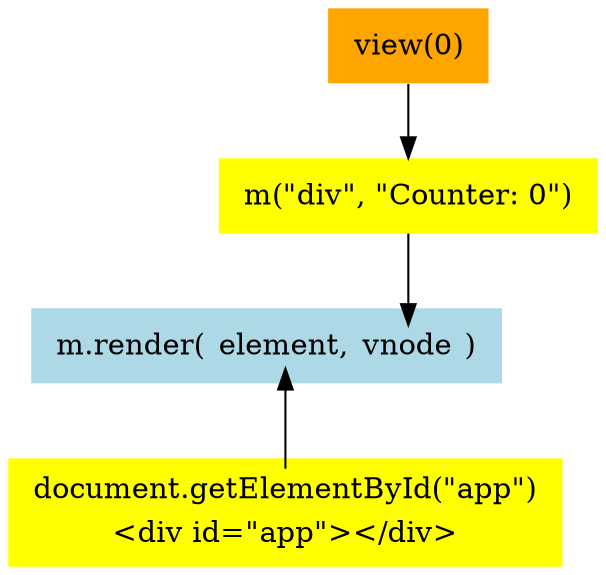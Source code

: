 digraph meiosistutorial {
  mrender [shape="plaintext", style="filled", fillcolor="lightblue", label=<
    <table border="0">
      <tr>
        <td>m.render(</td>
        <td port="element">element,</td>
        <td port="vnode">vnode</td>
        <td>)</td>
      </tr>
    </table>
  >]

  element [shape="plaintext", style="filled", fillcolor="yellow", label=<
    <table border="0">
      <tr>
        <td port="app">document.getElementById("app")</td>
      </tr>
      <tr>
        <td>&lt;div id="app"&gt;&lt;/div&gt;</td>
      </tr>
    </table>
  >]

  view [shape="plaintext", style="filled", fillcolor="yellow", label=<
    <table border="0">
      <tr>
        <td>m("div", "Counter: 0")</td>
      </tr>
    </table>
  >]

  vfunction [shape="plaintext", style="filled", fillcolor="orange", label=<
    <table border="0">
      <tr>
        <td>view(0)</td>
      </tr>
    </table>
  >]

  mrender:element -> element:app [dir="back"]
  view -> mrender:vnode
  vfunction -> view
}
